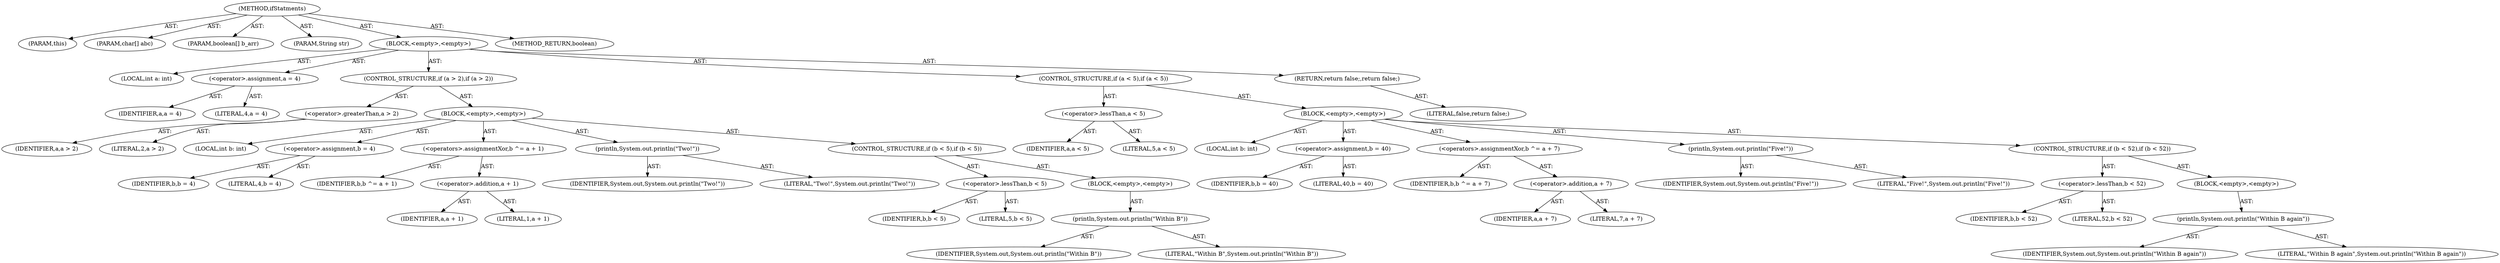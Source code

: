 digraph "ifStatments" {  
"1000101" [label = "(METHOD,ifStatments)" ]
"1000102" [label = "(PARAM,this)" ]
"1000103" [label = "(PARAM,char[] abc)" ]
"1000104" [label = "(PARAM,boolean[] b_arr)" ]
"1000105" [label = "(PARAM,String str)" ]
"1000106" [label = "(BLOCK,<empty>,<empty>)" ]
"1000107" [label = "(LOCAL,int a: int)" ]
"1000108" [label = "(<operator>.assignment,a = 4)" ]
"1000109" [label = "(IDENTIFIER,a,a = 4)" ]
"1000110" [label = "(LITERAL,4,a = 4)" ]
"1000111" [label = "(CONTROL_STRUCTURE,if (a > 2),if (a > 2))" ]
"1000112" [label = "(<operator>.greaterThan,a > 2)" ]
"1000113" [label = "(IDENTIFIER,a,a > 2)" ]
"1000114" [label = "(LITERAL,2,a > 2)" ]
"1000115" [label = "(BLOCK,<empty>,<empty>)" ]
"1000116" [label = "(LOCAL,int b: int)" ]
"1000117" [label = "(<operator>.assignment,b = 4)" ]
"1000118" [label = "(IDENTIFIER,b,b = 4)" ]
"1000119" [label = "(LITERAL,4,b = 4)" ]
"1000120" [label = "(<operators>.assignmentXor,b ^= a + 1)" ]
"1000121" [label = "(IDENTIFIER,b,b ^= a + 1)" ]
"1000122" [label = "(<operator>.addition,a + 1)" ]
"1000123" [label = "(IDENTIFIER,a,a + 1)" ]
"1000124" [label = "(LITERAL,1,a + 1)" ]
"1000125" [label = "(println,System.out.println(\"Two!\"))" ]
"1000126" [label = "(IDENTIFIER,System.out,System.out.println(\"Two!\"))" ]
"1000127" [label = "(LITERAL,\"Two!\",System.out.println(\"Two!\"))" ]
"1000128" [label = "(CONTROL_STRUCTURE,if (b < 5),if (b < 5))" ]
"1000129" [label = "(<operator>.lessThan,b < 5)" ]
"1000130" [label = "(IDENTIFIER,b,b < 5)" ]
"1000131" [label = "(LITERAL,5,b < 5)" ]
"1000132" [label = "(BLOCK,<empty>,<empty>)" ]
"1000133" [label = "(println,System.out.println(\"Within B\"))" ]
"1000134" [label = "(IDENTIFIER,System.out,System.out.println(\"Within B\"))" ]
"1000135" [label = "(LITERAL,\"Within B\",System.out.println(\"Within B\"))" ]
"1000136" [label = "(CONTROL_STRUCTURE,if (a < 5),if (a < 5))" ]
"1000137" [label = "(<operator>.lessThan,a < 5)" ]
"1000138" [label = "(IDENTIFIER,a,a < 5)" ]
"1000139" [label = "(LITERAL,5,a < 5)" ]
"1000140" [label = "(BLOCK,<empty>,<empty>)" ]
"1000141" [label = "(LOCAL,int b: int)" ]
"1000142" [label = "(<operator>.assignment,b = 40)" ]
"1000143" [label = "(IDENTIFIER,b,b = 40)" ]
"1000144" [label = "(LITERAL,40,b = 40)" ]
"1000145" [label = "(<operators>.assignmentXor,b ^= a + 7)" ]
"1000146" [label = "(IDENTIFIER,b,b ^= a + 7)" ]
"1000147" [label = "(<operator>.addition,a + 7)" ]
"1000148" [label = "(IDENTIFIER,a,a + 7)" ]
"1000149" [label = "(LITERAL,7,a + 7)" ]
"1000150" [label = "(println,System.out.println(\"Five!\"))" ]
"1000151" [label = "(IDENTIFIER,System.out,System.out.println(\"Five!\"))" ]
"1000152" [label = "(LITERAL,\"Five!\",System.out.println(\"Five!\"))" ]
"1000153" [label = "(CONTROL_STRUCTURE,if (b < 52),if (b < 52))" ]
"1000154" [label = "(<operator>.lessThan,b < 52)" ]
"1000155" [label = "(IDENTIFIER,b,b < 52)" ]
"1000156" [label = "(LITERAL,52,b < 52)" ]
"1000157" [label = "(BLOCK,<empty>,<empty>)" ]
"1000158" [label = "(println,System.out.println(\"Within B again\"))" ]
"1000159" [label = "(IDENTIFIER,System.out,System.out.println(\"Within B again\"))" ]
"1000160" [label = "(LITERAL,\"Within B again\",System.out.println(\"Within B again\"))" ]
"1000161" [label = "(RETURN,return false;,return false;)" ]
"1000162" [label = "(LITERAL,false,return false;)" ]
"1000163" [label = "(METHOD_RETURN,boolean)" ]
  "1000101" -> "1000102"  [ label = "AST: "] 
  "1000101" -> "1000103"  [ label = "AST: "] 
  "1000101" -> "1000104"  [ label = "AST: "] 
  "1000101" -> "1000105"  [ label = "AST: "] 
  "1000101" -> "1000106"  [ label = "AST: "] 
  "1000101" -> "1000163"  [ label = "AST: "] 
  "1000106" -> "1000107"  [ label = "AST: "] 
  "1000106" -> "1000108"  [ label = "AST: "] 
  "1000106" -> "1000111"  [ label = "AST: "] 
  "1000106" -> "1000136"  [ label = "AST: "] 
  "1000106" -> "1000161"  [ label = "AST: "] 
  "1000108" -> "1000109"  [ label = "AST: "] 
  "1000108" -> "1000110"  [ label = "AST: "] 
  "1000111" -> "1000112"  [ label = "AST: "] 
  "1000111" -> "1000115"  [ label = "AST: "] 
  "1000112" -> "1000113"  [ label = "AST: "] 
  "1000112" -> "1000114"  [ label = "AST: "] 
  "1000115" -> "1000116"  [ label = "AST: "] 
  "1000115" -> "1000117"  [ label = "AST: "] 
  "1000115" -> "1000120"  [ label = "AST: "] 
  "1000115" -> "1000125"  [ label = "AST: "] 
  "1000115" -> "1000128"  [ label = "AST: "] 
  "1000117" -> "1000118"  [ label = "AST: "] 
  "1000117" -> "1000119"  [ label = "AST: "] 
  "1000120" -> "1000121"  [ label = "AST: "] 
  "1000120" -> "1000122"  [ label = "AST: "] 
  "1000122" -> "1000123"  [ label = "AST: "] 
  "1000122" -> "1000124"  [ label = "AST: "] 
  "1000125" -> "1000126"  [ label = "AST: "] 
  "1000125" -> "1000127"  [ label = "AST: "] 
  "1000128" -> "1000129"  [ label = "AST: "] 
  "1000128" -> "1000132"  [ label = "AST: "] 
  "1000129" -> "1000130"  [ label = "AST: "] 
  "1000129" -> "1000131"  [ label = "AST: "] 
  "1000132" -> "1000133"  [ label = "AST: "] 
  "1000133" -> "1000134"  [ label = "AST: "] 
  "1000133" -> "1000135"  [ label = "AST: "] 
  "1000136" -> "1000137"  [ label = "AST: "] 
  "1000136" -> "1000140"  [ label = "AST: "] 
  "1000137" -> "1000138"  [ label = "AST: "] 
  "1000137" -> "1000139"  [ label = "AST: "] 
  "1000140" -> "1000141"  [ label = "AST: "] 
  "1000140" -> "1000142"  [ label = "AST: "] 
  "1000140" -> "1000145"  [ label = "AST: "] 
  "1000140" -> "1000150"  [ label = "AST: "] 
  "1000140" -> "1000153"  [ label = "AST: "] 
  "1000142" -> "1000143"  [ label = "AST: "] 
  "1000142" -> "1000144"  [ label = "AST: "] 
  "1000145" -> "1000146"  [ label = "AST: "] 
  "1000145" -> "1000147"  [ label = "AST: "] 
  "1000147" -> "1000148"  [ label = "AST: "] 
  "1000147" -> "1000149"  [ label = "AST: "] 
  "1000150" -> "1000151"  [ label = "AST: "] 
  "1000150" -> "1000152"  [ label = "AST: "] 
  "1000153" -> "1000154"  [ label = "AST: "] 
  "1000153" -> "1000157"  [ label = "AST: "] 
  "1000154" -> "1000155"  [ label = "AST: "] 
  "1000154" -> "1000156"  [ label = "AST: "] 
  "1000157" -> "1000158"  [ label = "AST: "] 
  "1000158" -> "1000159"  [ label = "AST: "] 
  "1000158" -> "1000160"  [ label = "AST: "] 
  "1000161" -> "1000162"  [ label = "AST: "] 
}
